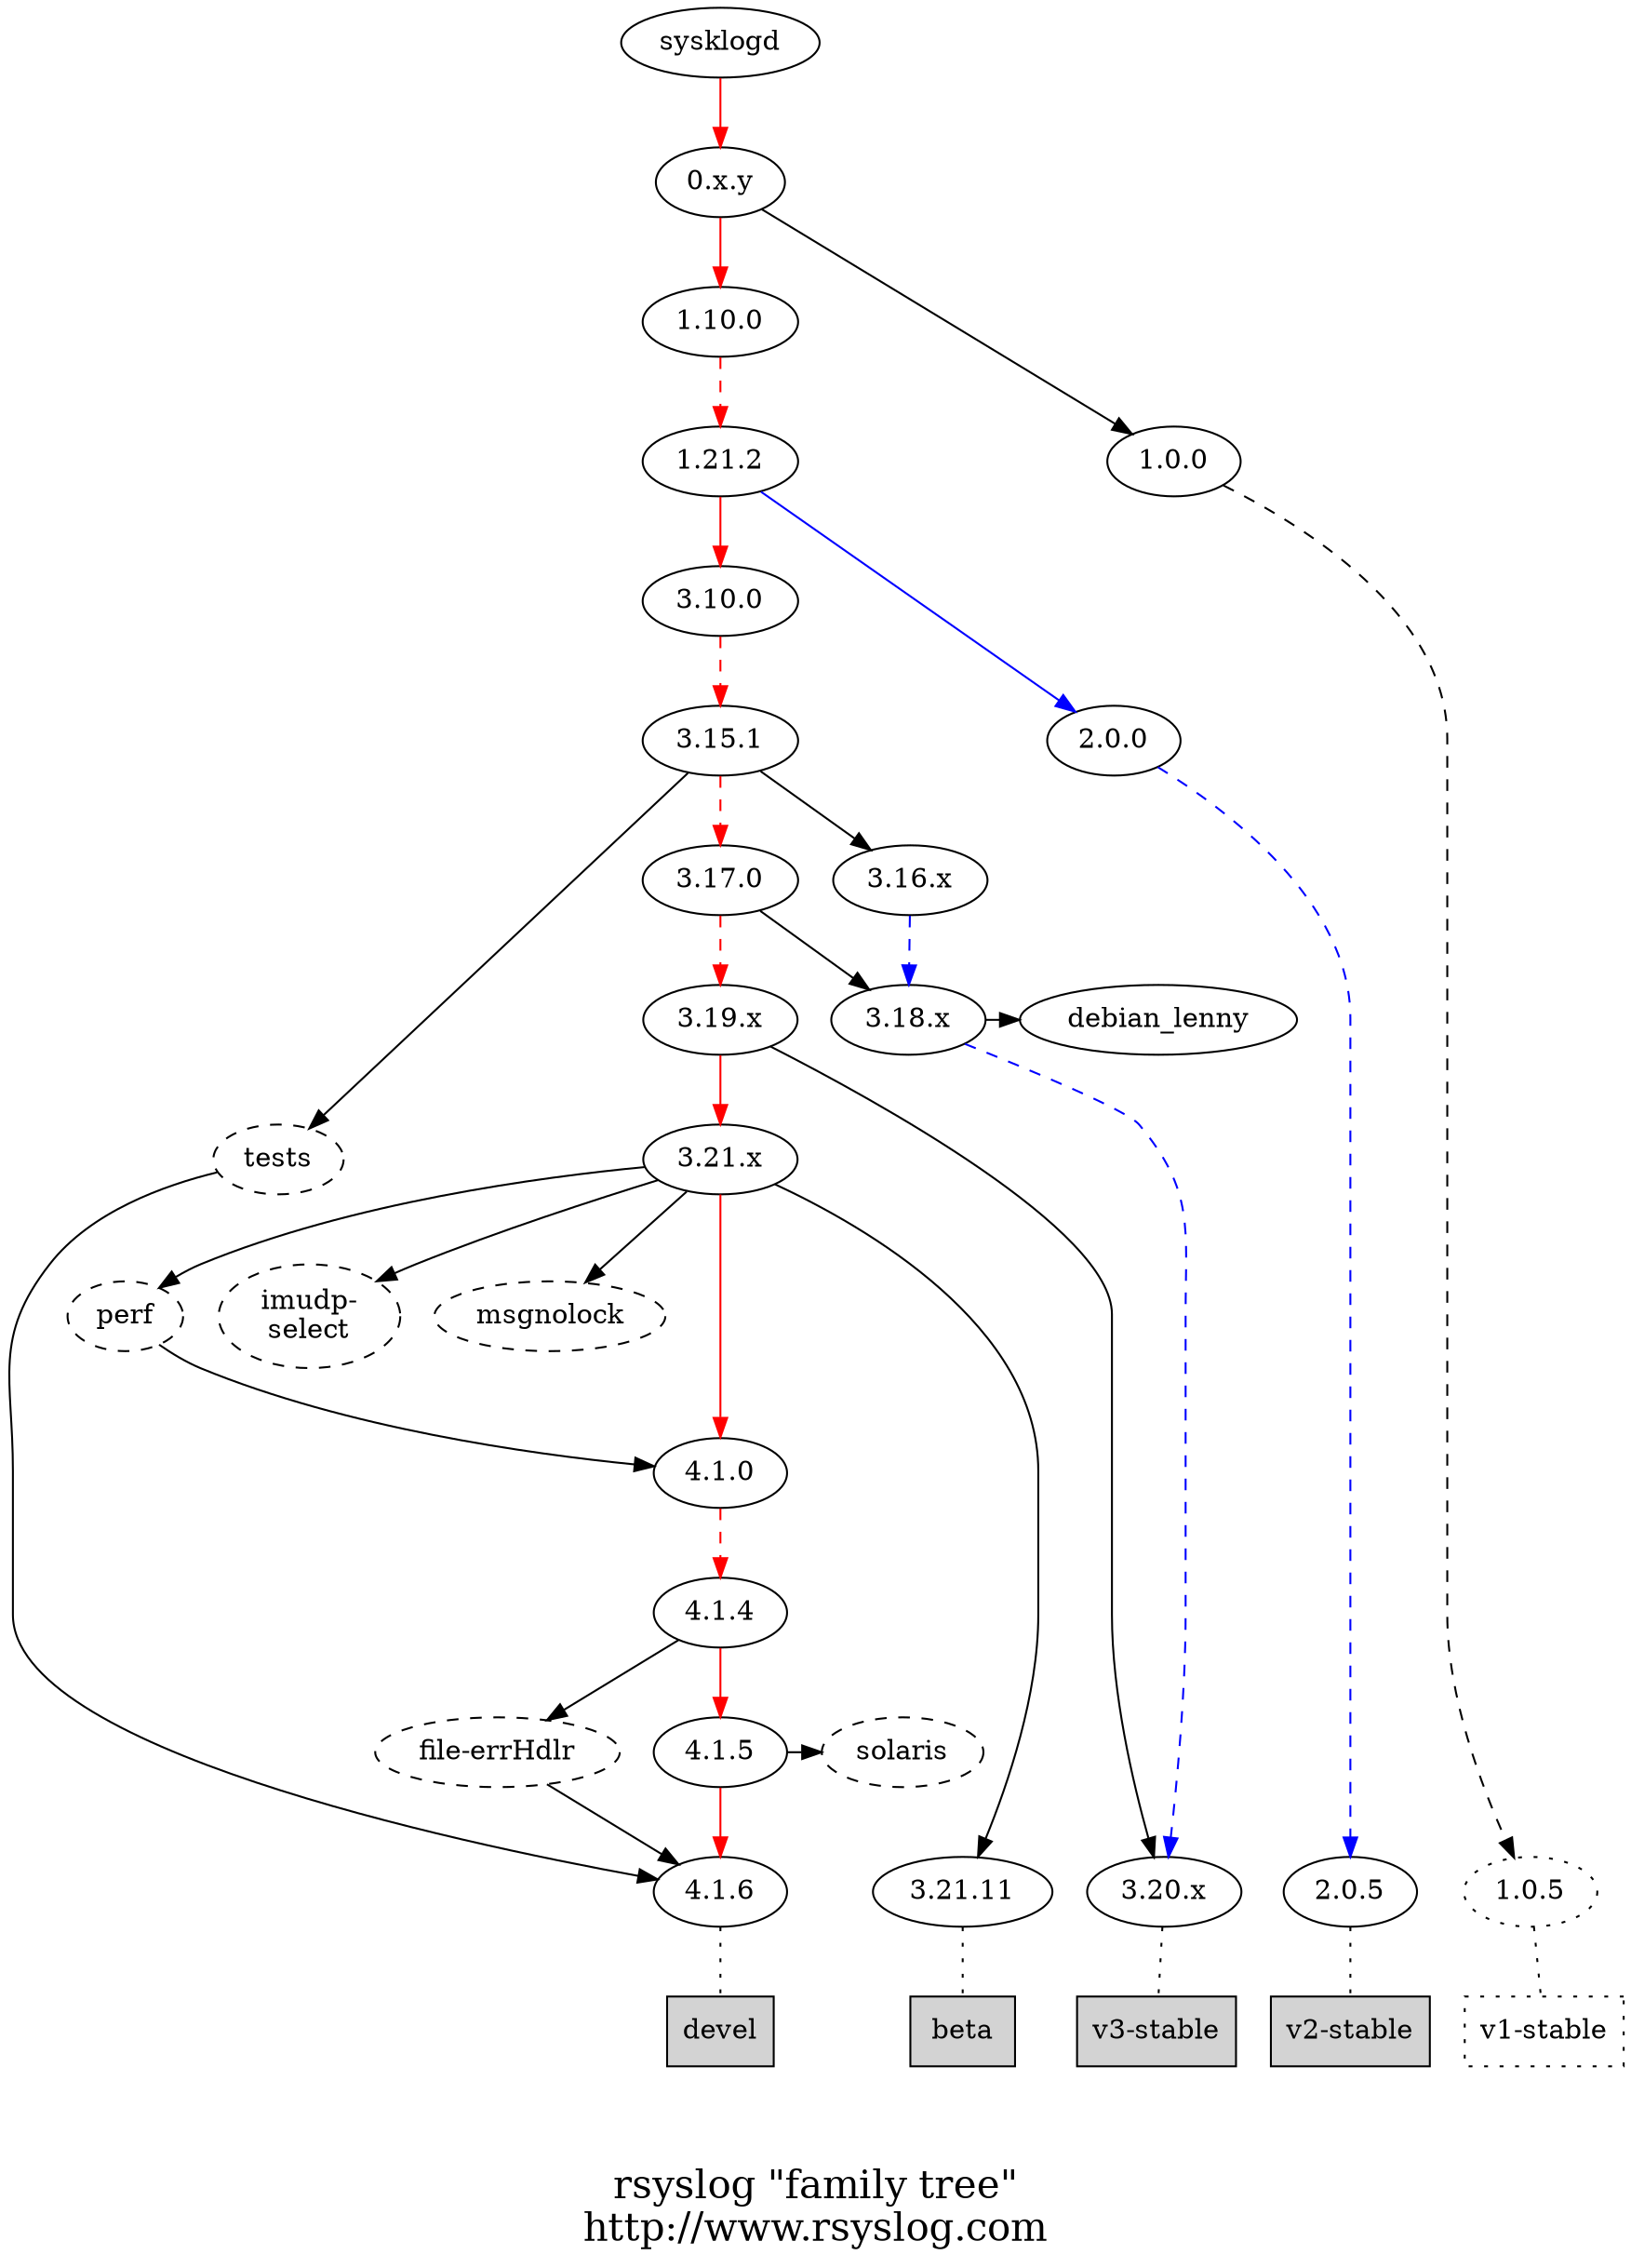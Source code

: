 // This file is part of rsyslog.
// 
// rsyslog "family tree" compressed version
//
// see http://www.graphviz.org for how to obtain the graphviz processor
// which is used to build the actual graph.
//
// generate the graph with
// $ dot rsyslog-vers.dot -Tpng >rsyslog-vers.png

digraph G {
	label="\n\nrsyslog \"family tree\"\nhttp://www.rsyslog.com";
	fontsize=20;

	v1stable [label="v1-stable", shape=box, style=dotted];
	v2stable [label="v2-stable", shape=box, style=filled];
	v3stable [label="v3-stable", shape=box, style=filled];
	beta     [label="beta", shape=box, style=filled];
	devel    [label="devel", shape=box, style=filled];
	"1.0.5"  [style=dotted];
	perf     [style=dashed];
	"imudp-select" [style=dashed label="imudp-\nselect"];
	msgnolock [style=dashed];
	"file-errHdlr" [style=dashed];
	solaris [style=dashed];
	tests   [style=dashed];
	"0.x.y"   [group=master];
	"1.10.0"  [group=master];
	"1.21.2"  [group=master];
	"3.10.0"  [group=master];
	"3.15.1"  [group=master];
	"3.17.0"  [group=master];
	"3.19.x"  [group=master];
	"3.21.x"  [group=master];
	"4.1.0"   [group=master];
	"4.1.4"   [group=master];
	"4.1.5"   [group=master];
	"4.1.6"   [group=master];

	sysklogd -> "0.x.y" [color=red];
	"0.x.y" -> "1.0.0";
	"0.x.y" -> "1.10.0" [color=red];
	"1.0.0" -> "1.0.5"  [style=dashed];
	"1.10.0" -> "1.21.2" [color=red style=dashed];
	"1.21.2" -> "2.0.0" [color=blue];
	"2.0.0" -> "2.0.5" [style=dashed, color=blue];
	"1.21.2" -> "3.10.0" [color=red];
	"3.10.0" -> "3.15.1" [color=red style=dashed];
	"3.15.1" -> "tests";
	"3.15.1" -> "3.17.0" [color=red style=dashed];
	"3.15.1" -> "3.16.x";
	"3.16.x" -> "3.18.x" [color=blue, style=dashed];
	"3.17.0" -> "3.18.x";
	"3.17.0" -> "3.19.x" [color=red, style=dashed];
	"3.19.x" -> "3.20.x";
	"3.19.x" -> "3.21.x" [color=red];
	"3.18.x" -> debian_lenny;
	"3.18.x" -> "3.20.x" [color=blue, style=dashed];
	"3.21.x" -> "3.21.11";
	"3.21.x" -> "4.1.0" [color=red];
	"3.21.x" -> "perf";
	"perf" -> "4.1.0";
	"4.1.0" -> "4.1.4" [color=red, style=dashed];
	"4.1.4" -> "file-errHdlr";
	"4.1.4" -> "4.1.5" [color=red];
	"4.1.5" -> "4.1.6" [color=red];
	"3.21.x" -> msgnolock
	"3.21.x" -> "imudp-select";
	"4.1.5" -> solaris;
	"file-errHdlr" -> "4.1.6";
	"tests" -> "4.1.6";

	"1.0.5" -> v1stable [dir=none, style=dotted];
	"2.0.5" -> v2stable [dir=none, style=dotted];
	"3.20.x" -> v3stable [dir=none, style=dotted];
	"3.21.11" -> beta    [dir=none, style=dotted];
	"4.1.6" ->   devel   [dir=none, style=dotted];

	{rank=same; "4.1.5" "solaris"}
	{rank=same; "3.18.x" "debian_lenny"}
	{rank=same; "1.0.5" "2.0.5" "3.20.x" "3.21.11" "4.1.6"}
}
